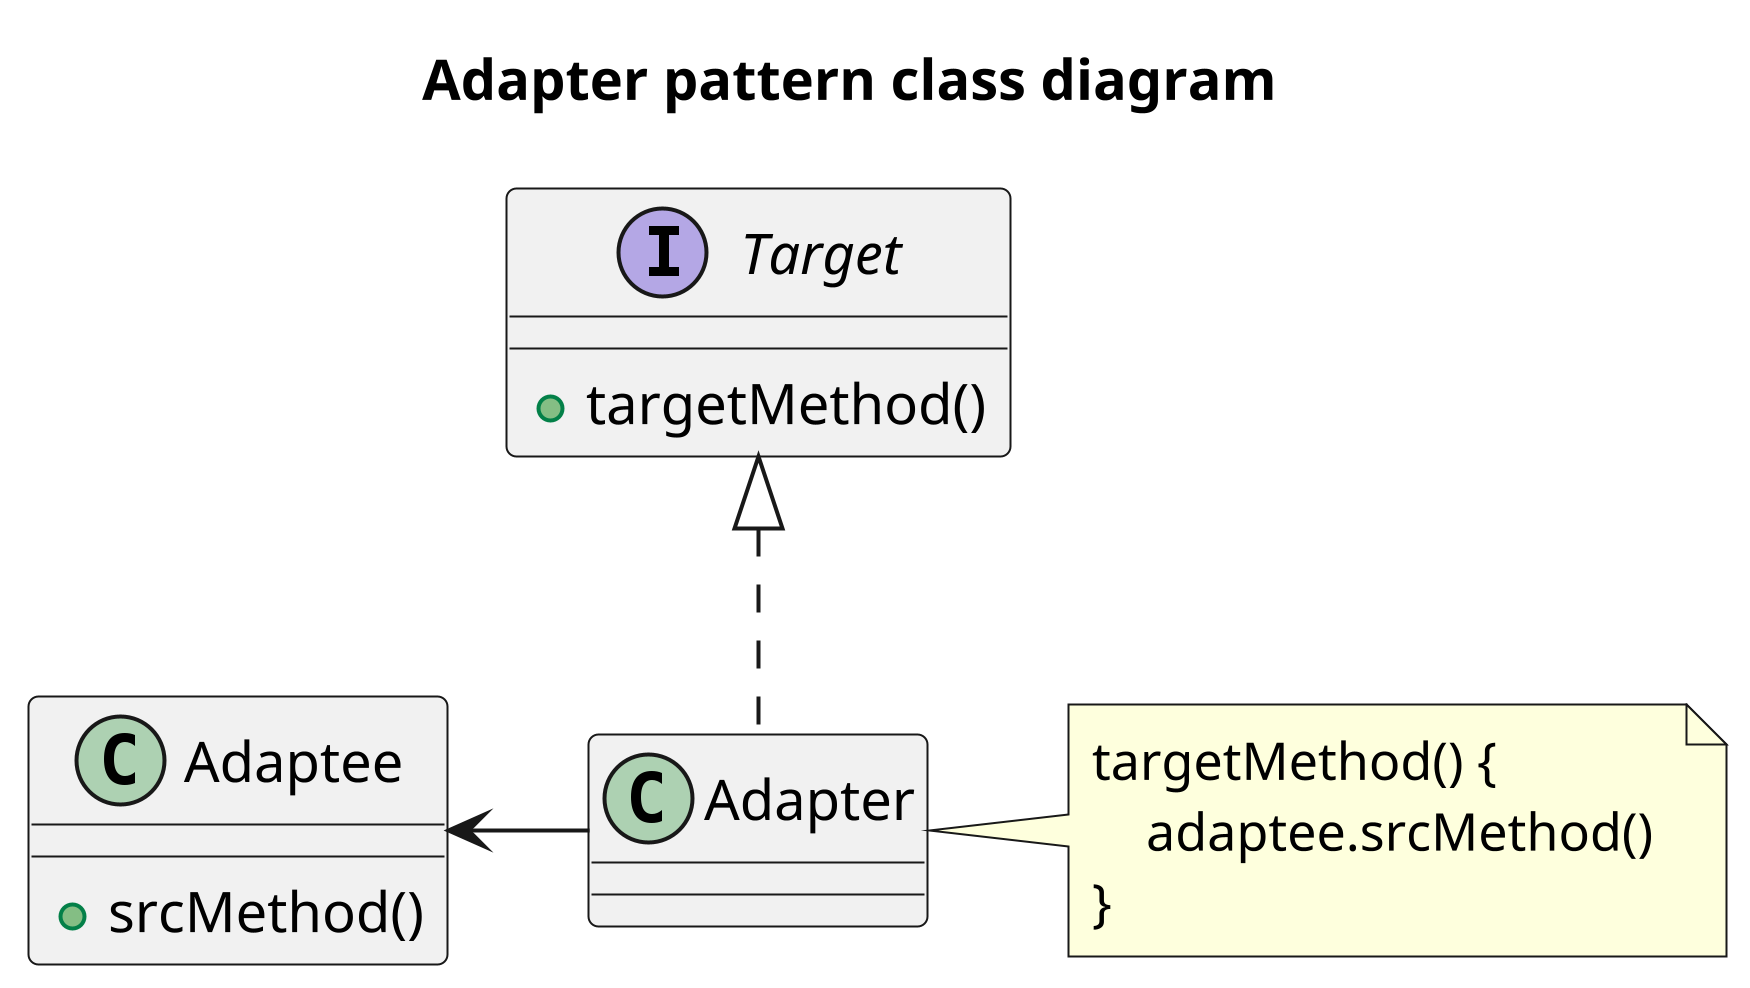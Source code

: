 @startuml
scale 1024 height
title Adapter pattern class diagram

interface Target {
    + targetMethod()
}
class Adaptee {
    + srcMethod()
}
class Adapter
Target <|.. Adapter
Adaptee <- Adapter

note "targetMethod() { \n    adaptee.srcMethod() \n}" as N1
Adapter .right. N1

@enduml
